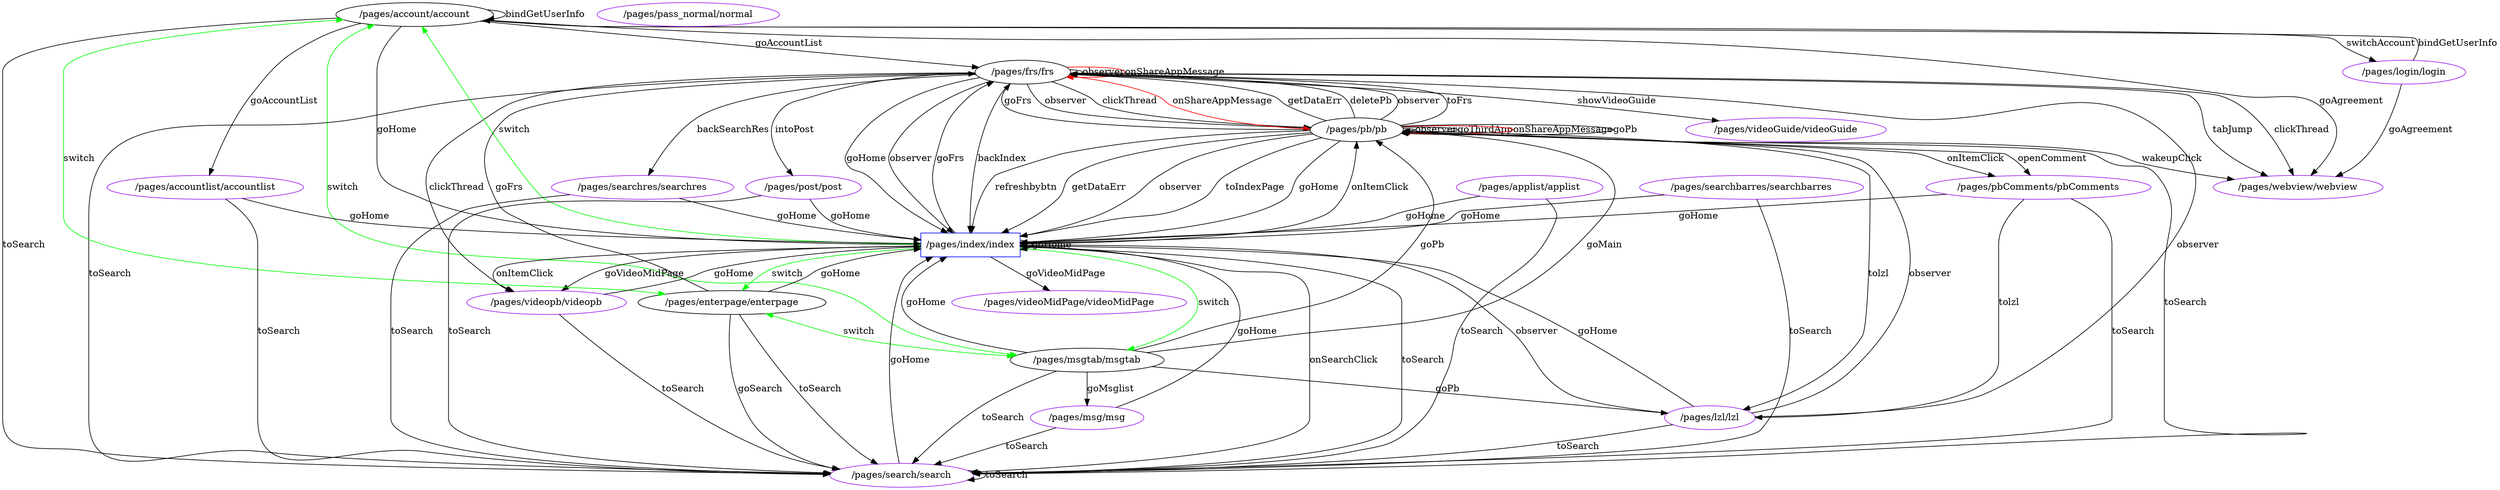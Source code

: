 // UI State Transfer Diagram
digraph {
	"/pages/account/account" [label="/pages/account/account"]
	"/pages/msgtab/msgtab" [label="/pages/msgtab/msgtab"]
	"/pages/frs/frs" [label="/pages/frs/frs"]
	"/pages/pb/pb" [label="/pages/pb/pb"]
	"/pages/index/index" [label="/pages/index/index" color=blue shape=rectangle]
	"/pages/enterpage/enterpage" [label="/pages/enterpage/enterpage"]
	"/pages/applist/applist" [label="/pages/applist/applist" color=purple]
	"/pages/searchres/searchres" [label="/pages/searchres/searchres" color=purple]
	"/pages/search/search" [label="/pages/search/search" color=purple]
	"/pages/searchbarres/searchbarres" [label="/pages/searchbarres/searchbarres" color=purple]
	"/pages/post/post" [label="/pages/post/post" color=purple]
	"/pages/lzl/lzl" [label="/pages/lzl/lzl" color=purple]
	"/pages/webview/webview" [label="/pages/webview/webview" color=purple]
	"/pages/msg/msg" [label="/pages/msg/msg" color=purple]
	"/pages/login/login" [label="/pages/login/login" color=purple]
	"/pages/accountlist/accountlist" [label="/pages/accountlist/accountlist" color=purple]
	"/pages/videopb/videopb" [label="/pages/videopb/videopb" color=purple]
	"/pages/videoMidPage/videoMidPage" [label="/pages/videoMidPage/videoMidPage" color=purple]
	"/pages/pass_normal/normal" [label="/pages/pass_normal/normal" color=purple]
	"/pages/pbComments/pbComments" [label="/pages/pbComments/pbComments" color=purple]
	"/pages/videoGuide/videoGuide" [label="/pages/videoGuide/videoGuide" color=purple]
	"/pages/index/index" -> "/pages/enterpage/enterpage" [label=switch color=green dir=both]
	"/pages/index/index" -> "/pages/msgtab/msgtab" [label=switch color=green dir=both]
	"/pages/index/index" -> "/pages/account/account" [label=switch color=green dir=both]
	"/pages/enterpage/enterpage" -> "/pages/msgtab/msgtab" [label=switch color=green dir=both]
	"/pages/enterpage/enterpage" -> "/pages/account/account" [label=switch color=green dir=both]
	"/pages/msgtab/msgtab" -> "/pages/account/account" [label=switch color=green dir=both]
	"/pages/index/index" -> "/pages/pb/pb" [label=onItemClick]
	"/pages/index/index" -> "/pages/search/search" [label=onSearchClick]
	"/pages/index/index" -> "/pages/videopb/videopb" [label=onItemClick]
	"/pages/index/index" -> "/pages/frs/frs" [label=goFrs]
	"/pages/index/index" -> "/pages/videopb/videopb" [label=goVideoMidPage]
	"/pages/index/index" -> "/pages/index/index" [label=goHome]
	"/pages/index/index" -> "/pages/search/search" [label=toSearch]
	"/pages/index/index" -> "/pages/videoMidPage/videoMidPage" [label=goVideoMidPage]
	"/pages/frs/frs" -> "/pages/videoGuide/videoGuide" [label=showVideoGuide]
	"/pages/frs/frs" -> "/pages/pb/pb" [label=observer]
	"/pages/frs/frs" -> "/pages/webview/webview" [label=clickThread]
	"/pages/frs/frs" -> "/pages/webview/webview" [label=tabJump]
	"/pages/frs/frs" -> "/pages/index/index" [label=observer]
	"/pages/frs/frs" -> "/pages/pb/pb" [label=clickThread]
	"/pages/frs/frs" -> "/pages/frs/frs" [label=observer]
	"/pages/frs/frs" -> "/pages/pb/pb" [label=onShareAppMessage color=red]
	"/pages/frs/frs" -> "/pages/index/index" [label=backIndex]
	"/pages/frs/frs" -> "/pages/post/post" [label=intoPost]
	"/pages/frs/frs" -> "/pages/index/index" [label=goHome]
	"/pages/frs/frs" -> "/pages/videopb/videopb" [label=clickThread]
	"/pages/frs/frs" -> "/pages/searchres/searchres" [label=backSearchRes]
	"/pages/frs/frs" -> "/pages/frs/frs" [label=onShareAppMessage color=red]
	"/pages/frs/frs" -> "/pages/search/search" [label=toSearch]
	"/pages/pb/pb" -> "/pages/index/index" [label=refreshbybtn]
	"/pages/pb/pb" -> "/pages/frs/frs" [label=getDataErr]
	"/pages/pb/pb" -> "/pages/pb/pb" [label=observer]
	"/pages/pb/pb" -> "/pages/frs/frs" [label=deletePb]
	"/pages/pb/pb" -> "/pages/lzl/lzl" [label=tolzl]
	"/pages/pb/pb" -> "/pages/pb/pb" [label=goThirdApp]
	"/pages/pb/pb" -> "/pages/index/index" [label=observer]
	"/pages/pb/pb" -> "/pages/index/index" [label=toIndexPage]
	"/pages/pb/pb" -> "/pages/frs/frs" [label=observer]
	"/pages/pb/pb" -> "/pages/pb/pb" [label=onShareAppMessage color=red]
	"/pages/pb/pb" -> "/pages/pbComments/pbComments" [label=onItemClick]
	"/pages/pb/pb" -> "/pages/index/index" [label=goHome]
	"/pages/pb/pb" -> "/pages/pb/pb" [label=goPb]
	"/pages/pb/pb" -> "/pages/pbComments/pbComments" [label=openComment]
	"/pages/pb/pb" -> "/pages/webview/webview" [label=wakeupClick]
	"/pages/pb/pb" -> "/pages/frs/frs" [label=toFrs]
	"/pages/pb/pb" -> "/pages/index/index" [label=getDataErr]
	"/pages/pb/pb" -> "/pages/frs/frs" [label=goFrs]
	"/pages/pb/pb" -> "/pages/search/search" [label=toSearch]
	"/pages/enterpage/enterpage" -> "/pages/index/index" [label=goHome]
	"/pages/enterpage/enterpage" -> "/pages/frs/frs" [label=goFrs]
	"/pages/enterpage/enterpage" -> "/pages/search/search" [label=goSearch]
	"/pages/enterpage/enterpage" -> "/pages/search/search" [label=toSearch]
	"/pages/msgtab/msgtab" -> "/pages/msg/msg" [label=goMsglist]
	"/pages/msgtab/msgtab" -> "/pages/pb/pb" [label=goMain]
	"/pages/msgtab/msgtab" -> "/pages/search/search" [label=toSearch]
	"/pages/msgtab/msgtab" -> "/pages/index/index" [label=goHome]
	"/pages/msgtab/msgtab" -> "/pages/pb/pb" [label=goPb]
	"/pages/msgtab/msgtab" -> "/pages/lzl/lzl" [label=goPb]
	"/pages/account/account" -> "/pages/accountlist/accountlist" [label=goAccountList]
	"/pages/account/account" -> "/pages/account/account" [label=bindGetUserInfo]
	"/pages/account/account" -> "/pages/login/login" [label=switchAccount]
	"/pages/account/account" -> "/pages/webview/webview" [label=goAgreement]
	"/pages/account/account" -> "/pages/frs/frs" [label=goAccountList]
	"/pages/account/account" -> "/pages/index/index" [label=goHome]
	"/pages/account/account" -> "/pages/search/search" [label=toSearch]
	"/pages/applist/applist" -> "/pages/index/index" [label=goHome]
	"/pages/applist/applist" -> "/pages/search/search" [label=toSearch]
	"/pages/searchres/searchres" -> "/pages/index/index" [label=goHome]
	"/pages/searchres/searchres" -> "/pages/search/search" [label=toSearch]
	"/pages/search/search" -> "/pages/index/index" [label=goHome]
	"/pages/search/search" -> "/pages/search/search" [label=toSearch]
	"/pages/searchbarres/searchbarres" -> "/pages/index/index" [label=goHome]
	"/pages/searchbarres/searchbarres" -> "/pages/search/search" [label=toSearch]
	"/pages/post/post" -> "/pages/index/index" [label=goHome]
	"/pages/post/post" -> "/pages/search/search" [label=toSearch]
	"/pages/lzl/lzl" -> "/pages/frs/frs" [label=observer]
	"/pages/lzl/lzl" -> "/pages/index/index" [label=observer]
	"/pages/lzl/lzl" -> "/pages/index/index" [label=goHome]
	"/pages/lzl/lzl" -> "/pages/pb/pb" [label=observer]
	"/pages/lzl/lzl" -> "/pages/search/search" [label=toSearch]
	"/pages/msg/msg" -> "/pages/index/index" [label=goHome]
	"/pages/msg/msg" -> "/pages/search/search" [label=toSearch]
	"/pages/login/login" -> "/pages/account/account" [label=bindGetUserInfo]
	"/pages/login/login" -> "/pages/webview/webview" [label=goAgreement]
	"/pages/accountlist/accountlist" -> "/pages/index/index" [label=goHome]
	"/pages/accountlist/accountlist" -> "/pages/search/search" [label=toSearch]
	"/pages/videopb/videopb" -> "/pages/index/index" [label=goHome]
	"/pages/videopb/videopb" -> "/pages/search/search" [label=toSearch]
	"/pages/pbComments/pbComments" -> "/pages/index/index" [label=goHome]
	"/pages/pbComments/pbComments" -> "/pages/search/search" [label=toSearch]
	"/pages/pbComments/pbComments" -> "/pages/lzl/lzl" [label=tolzl]
}
